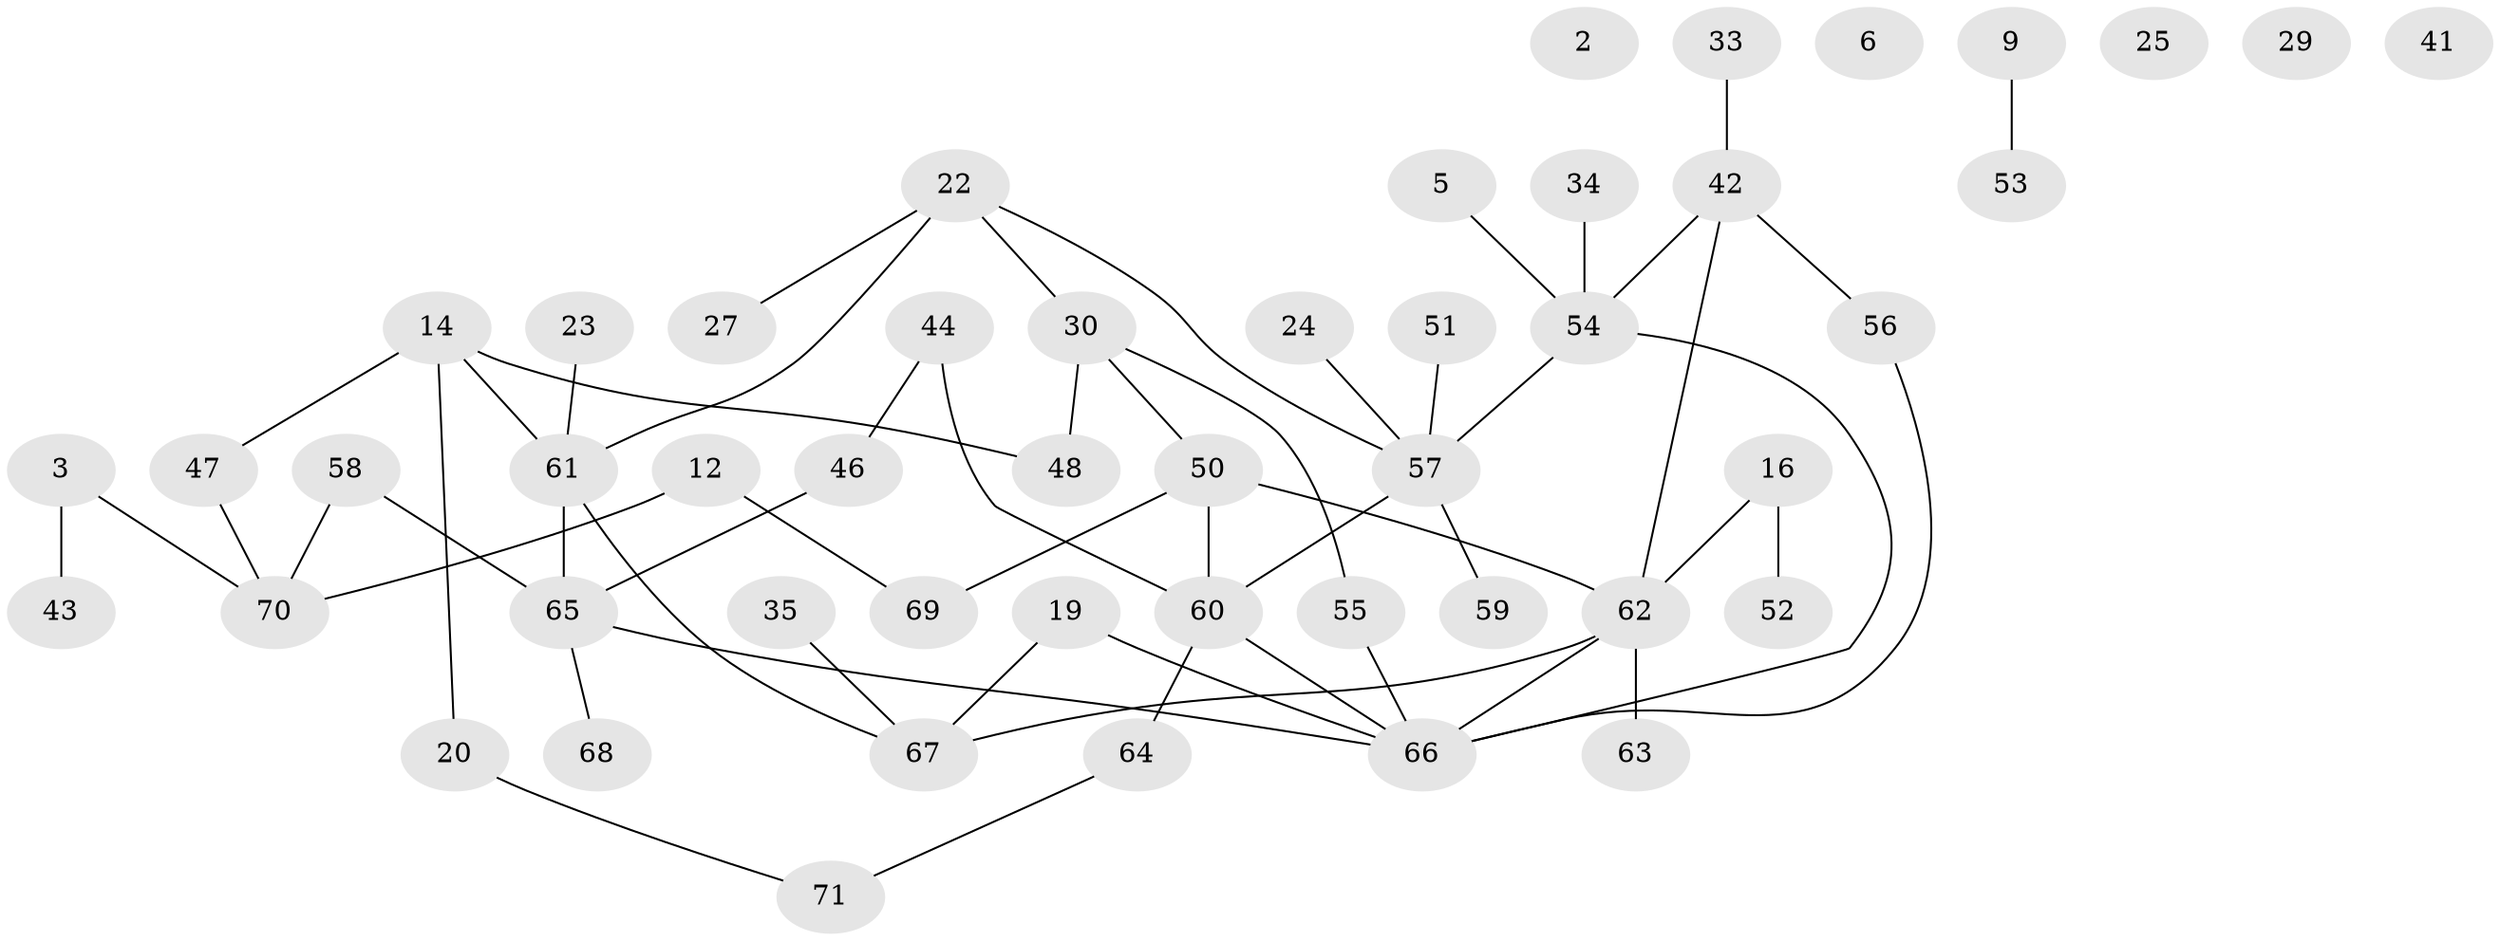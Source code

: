 // original degree distribution, {2: 0.28169014084507044, 0: 0.07042253521126761, 4: 0.15492957746478872, 1: 0.23943661971830985, 3: 0.18309859154929578, 5: 0.056338028169014086, 6: 0.014084507042253521}
// Generated by graph-tools (version 1.1) at 2025/42/03/04/25 21:42:56]
// undirected, 49 vertices, 56 edges
graph export_dot {
graph [start="1"]
  node [color=gray90,style=filled];
  2;
  3;
  5;
  6;
  9;
  12;
  14;
  16;
  19;
  20;
  22;
  23;
  24;
  25;
  27;
  29;
  30;
  33;
  34;
  35;
  41;
  42;
  43;
  44;
  46;
  47;
  48;
  50 [super="+17+38"];
  51;
  52;
  53;
  54 [super="+18+21"];
  55 [super="+11"];
  56 [super="+37"];
  57 [super="+13"];
  58 [super="+39"];
  59;
  60 [super="+36+49"];
  61 [super="+45"];
  62 [super="+4+32"];
  63;
  64;
  65 [super="+28+26"];
  66 [super="+40"];
  67;
  68;
  69 [super="+1+8"];
  70;
  71;
  3 -- 43;
  3 -- 70;
  5 -- 54;
  9 -- 53;
  12 -- 70;
  12 -- 69;
  14 -- 20;
  14 -- 47;
  14 -- 48;
  14 -- 61;
  16 -- 52;
  16 -- 62;
  19 -- 67;
  19 -- 66;
  20 -- 71;
  22 -- 27;
  22 -- 30;
  22 -- 61;
  22 -- 57;
  23 -- 61;
  24 -- 57 [weight=2];
  30 -- 48;
  30 -- 50 [weight=2];
  30 -- 55;
  33 -- 42;
  34 -- 54;
  35 -- 67;
  42 -- 62;
  42 -- 54;
  42 -- 56;
  44 -- 46;
  44 -- 60;
  46 -- 65;
  47 -- 70;
  50 -- 69;
  50 -- 62;
  50 -- 60;
  51 -- 57 [weight=2];
  54 -- 57;
  54 -- 66;
  55 -- 66;
  56 -- 66;
  57 -- 59;
  57 -- 60 [weight=2];
  58 -- 70;
  58 -- 65;
  60 -- 64;
  60 -- 66;
  61 -- 65;
  61 -- 67;
  62 -- 67;
  62 -- 66 [weight=2];
  62 -- 63;
  64 -- 71;
  65 -- 68;
  65 -- 66;
}
